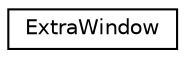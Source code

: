 digraph G
{
  edge [fontname="Helvetica",fontsize="10",labelfontname="Helvetica",labelfontsize="10"];
  node [fontname="Helvetica",fontsize="10",shape=record];
  rankdir=LR;
  Node1 [label="ExtraWindow",height=0.2,width=0.4,color="black", fillcolor="white", style="filled",URL="$df/da8/structExtraWindow.html"];
}
